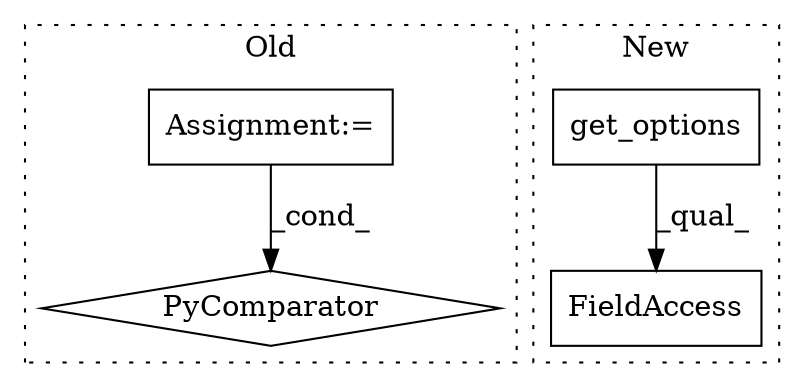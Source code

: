 digraph G {
subgraph cluster0 {
1 [label="PyComparator" a="113" s="1853" l="44" shape="diamond"];
4 [label="Assignment:=" a="7" s="1853" l="44" shape="box"];
label = "Old";
style="dotted";
}
subgraph cluster1 {
2 [label="get_options" a="32" s="781" l="13" shape="box"];
3 [label="FieldAccess" a="22" s="776" l="26" shape="box"];
label = "New";
style="dotted";
}
2 -> 3 [label="_qual_"];
4 -> 1 [label="_cond_"];
}